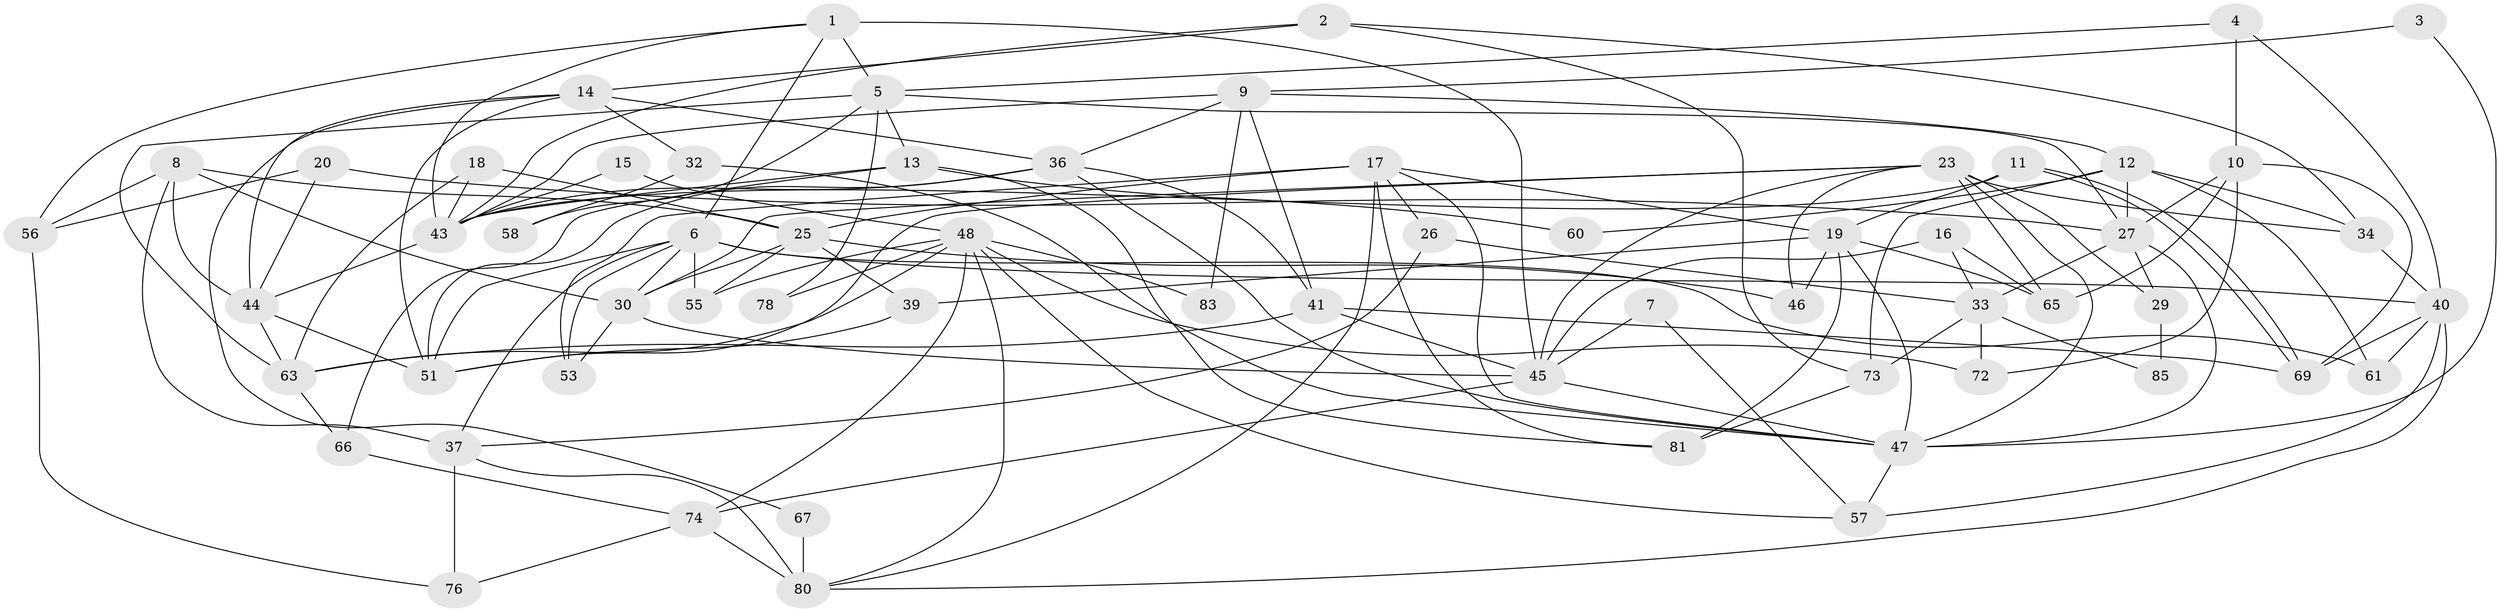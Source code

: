 // Generated by graph-tools (version 1.1) at 2025/23/03/03/25 07:23:56]
// undirected, 62 vertices, 144 edges
graph export_dot {
graph [start="1"]
  node [color=gray90,style=filled];
  1 [super="+22"];
  2 [super="+21"];
  3;
  4 [super="+42"];
  5 [super="+87"];
  6 [super="+64"];
  7;
  8 [super="+31"];
  9 [super="+49"];
  10 [super="+28"];
  11;
  12 [super="+24"];
  13 [super="+68"];
  14 [super="+88"];
  15;
  16;
  17 [super="+71"];
  18;
  19;
  20;
  23 [super="+77"];
  25 [super="+35"];
  26;
  27 [super="+38"];
  29;
  30 [super="+52"];
  32;
  33 [super="+84"];
  34;
  36;
  37 [super="+59"];
  39;
  40 [super="+62"];
  41;
  43 [super="+86"];
  44 [super="+50"];
  45 [super="+75"];
  46;
  47 [super="+89"];
  48 [super="+54"];
  51 [super="+79"];
  53;
  55;
  56;
  57;
  58;
  60;
  61;
  63 [super="+70"];
  65;
  66;
  67;
  69;
  72;
  73;
  74;
  76;
  78;
  80 [super="+82"];
  81;
  83;
  85;
  1 -- 45 [weight=2];
  1 -- 5;
  1 -- 56;
  1 -- 43;
  1 -- 6;
  2 -- 14;
  2 -- 73;
  2 -- 34;
  2 -- 43;
  3 -- 47;
  3 -- 9;
  4 -- 10;
  4 -- 40;
  4 -- 5;
  5 -- 58;
  5 -- 63 [weight=2];
  5 -- 27 [weight=2];
  5 -- 13;
  5 -- 78;
  6 -- 30;
  6 -- 51;
  6 -- 53 [weight=2];
  6 -- 61;
  6 -- 55;
  6 -- 37;
  6 -- 40 [weight=2];
  7 -- 57;
  7 -- 45;
  8 -- 37;
  8 -- 56;
  8 -- 44;
  8 -- 25;
  8 -- 30;
  9 -- 41;
  9 -- 36;
  9 -- 83;
  9 -- 43;
  9 -- 12;
  10 -- 69;
  10 -- 72;
  10 -- 65;
  10 -- 27;
  11 -- 69;
  11 -- 69;
  11 -- 19;
  11 -- 43;
  12 -- 73;
  12 -- 34;
  12 -- 61;
  12 -- 60;
  12 -- 27;
  13 -- 66;
  13 -- 81;
  13 -- 43;
  13 -- 60;
  14 -- 51;
  14 -- 32;
  14 -- 67;
  14 -- 36;
  14 -- 44;
  15 -- 43;
  15 -- 48;
  16 -- 65;
  16 -- 33;
  16 -- 45;
  17 -- 19;
  17 -- 47;
  17 -- 25;
  17 -- 26;
  17 -- 80;
  17 -- 81;
  17 -- 53;
  18 -- 43;
  18 -- 25;
  18 -- 63;
  19 -- 39;
  19 -- 46;
  19 -- 47;
  19 -- 65;
  19 -- 81;
  20 -- 56;
  20 -- 27;
  20 -- 44;
  23 -- 46;
  23 -- 65;
  23 -- 30;
  23 -- 45;
  23 -- 47 [weight=2];
  23 -- 34;
  23 -- 51;
  23 -- 29;
  25 -- 46;
  25 -- 39;
  25 -- 55;
  25 -- 30;
  26 -- 33;
  26 -- 37;
  27 -- 47;
  27 -- 33;
  27 -- 29;
  29 -- 85;
  30 -- 53;
  30 -- 45;
  32 -- 58;
  32 -- 47;
  33 -- 72;
  33 -- 85;
  33 -- 73;
  34 -- 40;
  36 -- 43;
  36 -- 41;
  36 -- 47;
  36 -- 51;
  37 -- 80 [weight=2];
  37 -- 76;
  39 -- 51;
  40 -- 61;
  40 -- 80;
  40 -- 69;
  40 -- 57;
  41 -- 69;
  41 -- 45;
  41 -- 63;
  43 -- 44;
  44 -- 51;
  44 -- 63;
  45 -- 47;
  45 -- 74;
  47 -- 57;
  48 -- 57;
  48 -- 72;
  48 -- 74;
  48 -- 78;
  48 -- 80;
  48 -- 83;
  48 -- 55;
  48 -- 63;
  56 -- 76;
  63 -- 66;
  66 -- 74;
  67 -- 80;
  73 -- 81;
  74 -- 76;
  74 -- 80;
}
